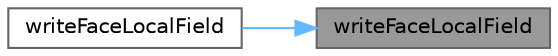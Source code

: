 digraph "writeFaceLocalField"
{
 // LATEX_PDF_SIZE
  bgcolor="transparent";
  edge [fontname=Helvetica,fontsize=10,labelfontname=Helvetica,labelfontsize=10];
  node [fontname=Helvetica,fontsize=10,shape=box,height=0.2,width=0.4];
  rankdir="RL";
  Node1 [id="Node000001",label="writeFaceLocalField",height=0.2,width=0.4,color="gray40", fillcolor="grey60", style="filled", fontcolor="black",tooltip=" "];
  Node1 -> Node2 [id="edge1_Node000001_Node000002",dir="back",color="steelblue1",style="solid",tooltip=" "];
  Node2 [id="Node000002",label="writeFaceLocalField",height=0.2,width=0.4,color="grey40", fillcolor="white", style="filled",URL="$namespaceFoam_1_1ensightOutput_1_1Detail.html#ae15466da376aa66392acbad29f390516",tooltip=" "];
}
